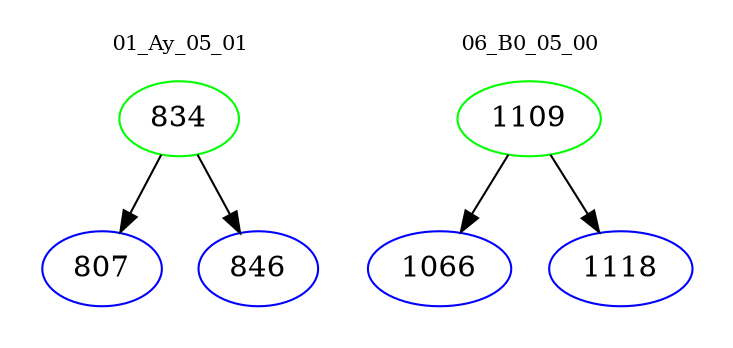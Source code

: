 digraph{
subgraph cluster_0 {
color = white
label = "01_Ay_05_01";
fontsize=10;
T0_834 [label="834", color="green"]
T0_834 -> T0_807 [color="black"]
T0_807 [label="807", color="blue"]
T0_834 -> T0_846 [color="black"]
T0_846 [label="846", color="blue"]
}
subgraph cluster_1 {
color = white
label = "06_B0_05_00";
fontsize=10;
T1_1109 [label="1109", color="green"]
T1_1109 -> T1_1066 [color="black"]
T1_1066 [label="1066", color="blue"]
T1_1109 -> T1_1118 [color="black"]
T1_1118 [label="1118", color="blue"]
}
}
